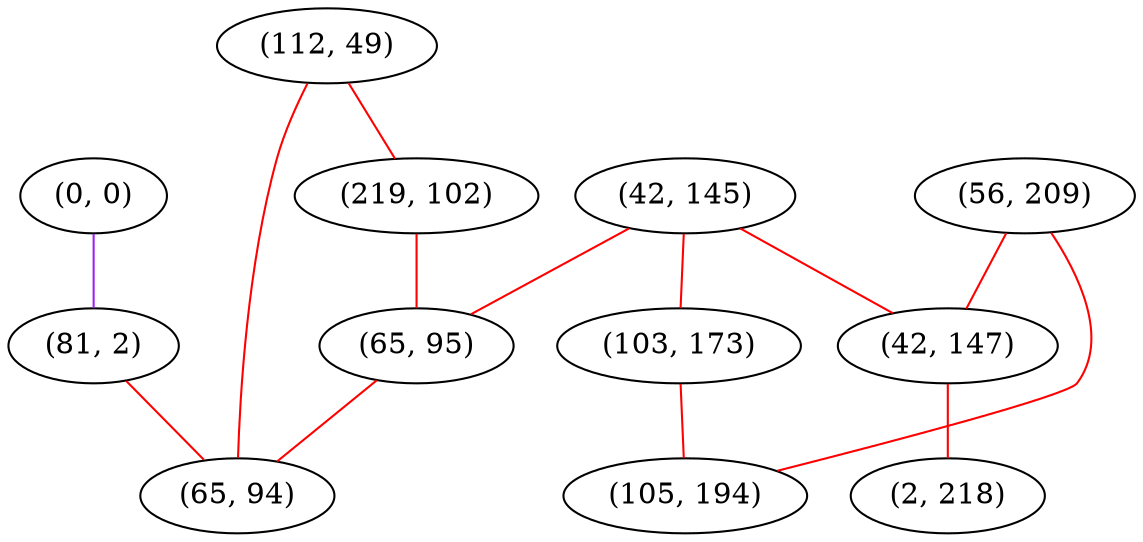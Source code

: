 graph "" {
"(112, 49)";
"(0, 0)";
"(42, 145)";
"(56, 209)";
"(103, 173)";
"(42, 147)";
"(219, 102)";
"(81, 2)";
"(105, 194)";
"(65, 95)";
"(65, 94)";
"(2, 218)";
"(112, 49)" -- "(65, 94)"  [color=red, key=0, weight=1];
"(112, 49)" -- "(219, 102)"  [color=red, key=0, weight=1];
"(0, 0)" -- "(81, 2)"  [color=purple, key=0, weight=4];
"(42, 145)" -- "(103, 173)"  [color=red, key=0, weight=1];
"(42, 145)" -- "(42, 147)"  [color=red, key=0, weight=1];
"(42, 145)" -- "(65, 95)"  [color=red, key=0, weight=1];
"(56, 209)" -- "(105, 194)"  [color=red, key=0, weight=1];
"(56, 209)" -- "(42, 147)"  [color=red, key=0, weight=1];
"(103, 173)" -- "(105, 194)"  [color=red, key=0, weight=1];
"(42, 147)" -- "(2, 218)"  [color=red, key=0, weight=1];
"(219, 102)" -- "(65, 95)"  [color=red, key=0, weight=1];
"(81, 2)" -- "(65, 94)"  [color=red, key=0, weight=1];
"(65, 95)" -- "(65, 94)"  [color=red, key=0, weight=1];
}
